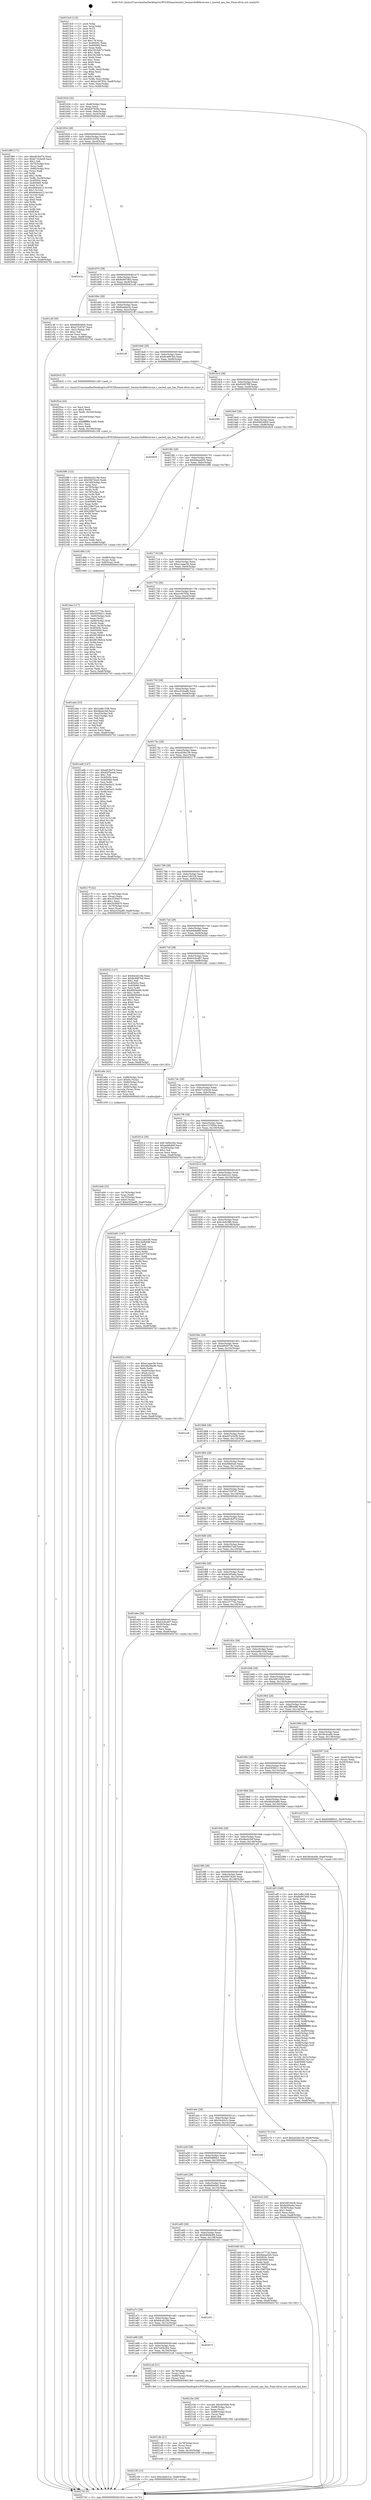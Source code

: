 digraph "0x4015c0" {
  label = "0x4015c0 (/mnt/c/Users/mathe/Desktop/tcc/POCII/binaries/extr_linuxarchx86kvmvmx.c_nested_cpu_has_Final-ollvm.out::main(0))"
  labelloc = "t"
  node[shape=record]

  Entry [label="",width=0.3,height=0.3,shape=circle,fillcolor=black,style=filled]
  "0x401634" [label="{
     0x401634 [32]\l
     | [instrs]\l
     &nbsp;&nbsp;0x401634 \<+6\>: mov -0xa8(%rbp),%eax\l
     &nbsp;&nbsp;0x40163a \<+2\>: mov %eax,%ecx\l
     &nbsp;&nbsp;0x40163c \<+6\>: sub $0x82f76c84,%ecx\l
     &nbsp;&nbsp;0x401642 \<+6\>: mov %eax,-0xbc(%rbp)\l
     &nbsp;&nbsp;0x401648 \<+6\>: mov %ecx,-0xc0(%rbp)\l
     &nbsp;&nbsp;0x40164e \<+6\>: je 0000000000401f69 \<main+0x9a9\>\l
  }"]
  "0x401f69" [label="{
     0x401f69 [171]\l
     | [instrs]\l
     &nbsp;&nbsp;0x401f69 \<+5\>: mov $0xe818cf7d,%eax\l
     &nbsp;&nbsp;0x401f6e \<+5\>: mov $0xb71b3e28,%ecx\l
     &nbsp;&nbsp;0x401f73 \<+2\>: mov $0x1,%dl\l
     &nbsp;&nbsp;0x401f75 \<+4\>: mov -0x70(%rbp),%rsi\l
     &nbsp;&nbsp;0x401f79 \<+2\>: mov (%rsi),%edi\l
     &nbsp;&nbsp;0x401f7b \<+4\>: mov -0x80(%rbp),%rsi\l
     &nbsp;&nbsp;0x401f7f \<+2\>: cmp (%rsi),%edi\l
     &nbsp;&nbsp;0x401f81 \<+4\>: setl %r8b\l
     &nbsp;&nbsp;0x401f85 \<+4\>: and $0x1,%r8b\l
     &nbsp;&nbsp;0x401f89 \<+4\>: mov %r8b,-0x29(%rbp)\l
     &nbsp;&nbsp;0x401f8d \<+7\>: mov 0x40505c,%edi\l
     &nbsp;&nbsp;0x401f94 \<+8\>: mov 0x405060,%r9d\l
     &nbsp;&nbsp;0x401f9c \<+3\>: mov %edi,%r10d\l
     &nbsp;&nbsp;0x401f9f \<+7\>: sub $0xdd4e4412,%r10d\l
     &nbsp;&nbsp;0x401fa6 \<+4\>: sub $0x1,%r10d\l
     &nbsp;&nbsp;0x401faa \<+7\>: add $0xdd4e4412,%r10d\l
     &nbsp;&nbsp;0x401fb1 \<+4\>: imul %r10d,%edi\l
     &nbsp;&nbsp;0x401fb5 \<+3\>: and $0x1,%edi\l
     &nbsp;&nbsp;0x401fb8 \<+3\>: cmp $0x0,%edi\l
     &nbsp;&nbsp;0x401fbb \<+4\>: sete %r8b\l
     &nbsp;&nbsp;0x401fbf \<+4\>: cmp $0xa,%r9d\l
     &nbsp;&nbsp;0x401fc3 \<+4\>: setl %r11b\l
     &nbsp;&nbsp;0x401fc7 \<+3\>: mov %r8b,%bl\l
     &nbsp;&nbsp;0x401fca \<+3\>: xor $0xff,%bl\l
     &nbsp;&nbsp;0x401fcd \<+3\>: mov %r11b,%r14b\l
     &nbsp;&nbsp;0x401fd0 \<+4\>: xor $0xff,%r14b\l
     &nbsp;&nbsp;0x401fd4 \<+3\>: xor $0x0,%dl\l
     &nbsp;&nbsp;0x401fd7 \<+3\>: mov %bl,%r15b\l
     &nbsp;&nbsp;0x401fda \<+4\>: and $0x0,%r15b\l
     &nbsp;&nbsp;0x401fde \<+3\>: and %dl,%r8b\l
     &nbsp;&nbsp;0x401fe1 \<+3\>: mov %r14b,%r12b\l
     &nbsp;&nbsp;0x401fe4 \<+4\>: and $0x0,%r12b\l
     &nbsp;&nbsp;0x401fe8 \<+3\>: and %dl,%r11b\l
     &nbsp;&nbsp;0x401feb \<+3\>: or %r8b,%r15b\l
     &nbsp;&nbsp;0x401fee \<+3\>: or %r11b,%r12b\l
     &nbsp;&nbsp;0x401ff1 \<+3\>: xor %r12b,%r15b\l
     &nbsp;&nbsp;0x401ff4 \<+3\>: or %r14b,%bl\l
     &nbsp;&nbsp;0x401ff7 \<+3\>: xor $0xff,%bl\l
     &nbsp;&nbsp;0x401ffa \<+3\>: or $0x0,%dl\l
     &nbsp;&nbsp;0x401ffd \<+2\>: and %dl,%bl\l
     &nbsp;&nbsp;0x401fff \<+3\>: or %bl,%r15b\l
     &nbsp;&nbsp;0x402002 \<+4\>: test $0x1,%r15b\l
     &nbsp;&nbsp;0x402006 \<+3\>: cmovne %ecx,%eax\l
     &nbsp;&nbsp;0x402009 \<+6\>: mov %eax,-0xa8(%rbp)\l
     &nbsp;&nbsp;0x40200f \<+5\>: jmp 0000000000402743 \<main+0x1183\>\l
  }"]
  "0x401654" [label="{
     0x401654 [28]\l
     | [instrs]\l
     &nbsp;&nbsp;0x401654 \<+5\>: jmp 0000000000401659 \<main+0x99\>\l
     &nbsp;&nbsp;0x401659 \<+6\>: mov -0xbc(%rbp),%eax\l
     &nbsp;&nbsp;0x40165f \<+5\>: sub $0x8351b556,%eax\l
     &nbsp;&nbsp;0x401664 \<+6\>: mov %eax,-0xc4(%rbp)\l
     &nbsp;&nbsp;0x40166a \<+6\>: je 000000000040241b \<main+0xe5b\>\l
  }"]
  Exit [label="",width=0.3,height=0.3,shape=circle,fillcolor=black,style=filled,peripheries=2]
  "0x40241b" [label="{
     0x40241b\l
  }", style=dashed]
  "0x401670" [label="{
     0x401670 [28]\l
     | [instrs]\l
     &nbsp;&nbsp;0x401670 \<+5\>: jmp 0000000000401675 \<main+0xb5\>\l
     &nbsp;&nbsp;0x401675 \<+6\>: mov -0xbc(%rbp),%eax\l
     &nbsp;&nbsp;0x40167b \<+5\>: sub $0x8a997d93,%eax\l
     &nbsp;&nbsp;0x401680 \<+6\>: mov %eax,-0xc8(%rbp)\l
     &nbsp;&nbsp;0x401686 \<+6\>: je 0000000000401c4f \<main+0x68f\>\l
  }"]
  "0x4021f0" [label="{
     0x4021f0 [15]\l
     | [instrs]\l
     &nbsp;&nbsp;0x4021f0 \<+10\>: movl $0xc4a0c2cc,-0xa8(%rbp)\l
     &nbsp;&nbsp;0x4021fa \<+5\>: jmp 0000000000402743 \<main+0x1183\>\l
  }"]
  "0x401c4f" [label="{
     0x401c4f [30]\l
     | [instrs]\l
     &nbsp;&nbsp;0x401c4f \<+5\>: mov $0x68d040e5,%eax\l
     &nbsp;&nbsp;0x401c54 \<+5\>: mov $0xe722f7d7,%ecx\l
     &nbsp;&nbsp;0x401c59 \<+3\>: mov -0x31(%rbp),%dl\l
     &nbsp;&nbsp;0x401c5c \<+3\>: test $0x1,%dl\l
     &nbsp;&nbsp;0x401c5f \<+3\>: cmovne %ecx,%eax\l
     &nbsp;&nbsp;0x401c62 \<+6\>: mov %eax,-0xa8(%rbp)\l
     &nbsp;&nbsp;0x401c68 \<+5\>: jmp 0000000000402743 \<main+0x1183\>\l
  }"]
  "0x40168c" [label="{
     0x40168c [28]\l
     | [instrs]\l
     &nbsp;&nbsp;0x40168c \<+5\>: jmp 0000000000401691 \<main+0xd1\>\l
     &nbsp;&nbsp;0x401691 \<+6\>: mov -0xbc(%rbp),%eax\l
     &nbsp;&nbsp;0x401697 \<+5\>: sub $0x8aa6a43c,%eax\l
     &nbsp;&nbsp;0x40169c \<+6\>: mov %eax,-0xcc(%rbp)\l
     &nbsp;&nbsp;0x4016a2 \<+6\>: je 00000000004021ff \<main+0xc3f\>\l
  }"]
  "0x4021db" [label="{
     0x4021db [21]\l
     | [instrs]\l
     &nbsp;&nbsp;0x4021db \<+4\>: mov -0x78(%rbp),%rcx\l
     &nbsp;&nbsp;0x4021df \<+3\>: mov (%rcx),%rcx\l
     &nbsp;&nbsp;0x4021e2 \<+3\>: mov %rcx,%rdi\l
     &nbsp;&nbsp;0x4021e5 \<+6\>: mov %eax,-0x16c(%rbp)\l
     &nbsp;&nbsp;0x4021eb \<+5\>: call 0000000000401030 \<free@plt\>\l
     | [calls]\l
     &nbsp;&nbsp;0x401030 \{1\} (unknown)\l
  }"]
  "0x4021ff" [label="{
     0x4021ff\l
  }", style=dashed]
  "0x4016a8" [label="{
     0x4016a8 [28]\l
     | [instrs]\l
     &nbsp;&nbsp;0x4016a8 \<+5\>: jmp 00000000004016ad \<main+0xed\>\l
     &nbsp;&nbsp;0x4016ad \<+6\>: mov -0xbc(%rbp),%eax\l
     &nbsp;&nbsp;0x4016b3 \<+5\>: sub $0x8c4967b4,%eax\l
     &nbsp;&nbsp;0x4016b8 \<+6\>: mov %eax,-0xd0(%rbp)\l
     &nbsp;&nbsp;0x4016be \<+6\>: je 00000000004020c5 \<main+0xb05\>\l
  }"]
  "0x4021be" [label="{
     0x4021be [29]\l
     | [instrs]\l
     &nbsp;&nbsp;0x4021be \<+10\>: movabs $0x4030d6,%rdi\l
     &nbsp;&nbsp;0x4021c8 \<+4\>: mov -0x68(%rbp),%rcx\l
     &nbsp;&nbsp;0x4021cc \<+2\>: mov %eax,(%rcx)\l
     &nbsp;&nbsp;0x4021ce \<+4\>: mov -0x68(%rbp),%rcx\l
     &nbsp;&nbsp;0x4021d2 \<+2\>: mov (%rcx),%esi\l
     &nbsp;&nbsp;0x4021d4 \<+2\>: mov $0x0,%al\l
     &nbsp;&nbsp;0x4021d6 \<+5\>: call 0000000000401040 \<printf@plt\>\l
     | [calls]\l
     &nbsp;&nbsp;0x401040 \{1\} (unknown)\l
  }"]
  "0x4020c5" [label="{
     0x4020c5 [5]\l
     | [instrs]\l
     &nbsp;&nbsp;0x4020c5 \<+5\>: call 0000000000401160 \<next_i\>\l
     | [calls]\l
     &nbsp;&nbsp;0x401160 \{1\} (/mnt/c/Users/mathe/Desktop/tcc/POCII/binaries/extr_linuxarchx86kvmvmx.c_nested_cpu_has_Final-ollvm.out::next_i)\l
  }"]
  "0x4016c4" [label="{
     0x4016c4 [28]\l
     | [instrs]\l
     &nbsp;&nbsp;0x4016c4 \<+5\>: jmp 00000000004016c9 \<main+0x109\>\l
     &nbsp;&nbsp;0x4016c9 \<+6\>: mov -0xbc(%rbp),%eax\l
     &nbsp;&nbsp;0x4016cf \<+5\>: sub $0x92d97f0f,%eax\l
     &nbsp;&nbsp;0x4016d4 \<+6\>: mov %eax,-0xd4(%rbp)\l
     &nbsp;&nbsp;0x4016da \<+6\>: je 00000000004025f4 \<main+0x1034\>\l
  }"]
  "0x401ab4" [label="{
     0x401ab4\l
  }", style=dashed]
  "0x4025f4" [label="{
     0x4025f4\l
  }", style=dashed]
  "0x4016e0" [label="{
     0x4016e0 [28]\l
     | [instrs]\l
     &nbsp;&nbsp;0x4016e0 \<+5\>: jmp 00000000004016e5 \<main+0x125\>\l
     &nbsp;&nbsp;0x4016e5 \<+6\>: mov -0xbc(%rbp),%eax\l
     &nbsp;&nbsp;0x4016eb \<+5\>: sub $0x94924959,%eax\l
     &nbsp;&nbsp;0x4016f0 \<+6\>: mov %eax,-0xd8(%rbp)\l
     &nbsp;&nbsp;0x4016f6 \<+6\>: je 00000000004026c9 \<main+0x1109\>\l
  }"]
  "0x4021a9" [label="{
     0x4021a9 [21]\l
     | [instrs]\l
     &nbsp;&nbsp;0x4021a9 \<+4\>: mov -0x78(%rbp),%rax\l
     &nbsp;&nbsp;0x4021ad \<+3\>: mov (%rax),%rdi\l
     &nbsp;&nbsp;0x4021b0 \<+7\>: mov -0x88(%rbp),%rax\l
     &nbsp;&nbsp;0x4021b7 \<+2\>: mov (%rax),%esi\l
     &nbsp;&nbsp;0x4021b9 \<+5\>: call 00000000004013b0 \<nested_cpu_has\>\l
     | [calls]\l
     &nbsp;&nbsp;0x4013b0 \{1\} (/mnt/c/Users/mathe/Desktop/tcc/POCII/binaries/extr_linuxarchx86kvmvmx.c_nested_cpu_has_Final-ollvm.out::nested_cpu_has)\l
  }"]
  "0x4026c9" [label="{
     0x4026c9\l
  }", style=dashed]
  "0x4016fc" [label="{
     0x4016fc [28]\l
     | [instrs]\l
     &nbsp;&nbsp;0x4016fc \<+5\>: jmp 0000000000401701 \<main+0x141\>\l
     &nbsp;&nbsp;0x401701 \<+6\>: mov -0xbc(%rbp),%eax\l
     &nbsp;&nbsp;0x401707 \<+5\>: sub $0x9deaa545,%eax\l
     &nbsp;&nbsp;0x40170c \<+6\>: mov %eax,-0xdc(%rbp)\l
     &nbsp;&nbsp;0x401712 \<+6\>: je 0000000000401d9b \<main+0x7db\>\l
  }"]
  "0x401a98" [label="{
     0x401a98 [28]\l
     | [instrs]\l
     &nbsp;&nbsp;0x401a98 \<+5\>: jmp 0000000000401a9d \<main+0x4dd\>\l
     &nbsp;&nbsp;0x401a9d \<+6\>: mov -0xbc(%rbp),%eax\l
     &nbsp;&nbsp;0x401aa3 \<+5\>: sub $0x7ed5b264,%eax\l
     &nbsp;&nbsp;0x401aa8 \<+6\>: mov %eax,-0x160(%rbp)\l
     &nbsp;&nbsp;0x401aae \<+6\>: je 00000000004021a9 \<main+0xbe9\>\l
  }"]
  "0x401d9b" [label="{
     0x401d9b [19]\l
     | [instrs]\l
     &nbsp;&nbsp;0x401d9b \<+7\>: mov -0x98(%rbp),%rax\l
     &nbsp;&nbsp;0x401da2 \<+3\>: mov (%rax),%rax\l
     &nbsp;&nbsp;0x401da5 \<+4\>: mov 0x8(%rax),%rdi\l
     &nbsp;&nbsp;0x401da9 \<+5\>: call 0000000000401060 \<atoi@plt\>\l
     | [calls]\l
     &nbsp;&nbsp;0x401060 \{1\} (unknown)\l
  }"]
  "0x401718" [label="{
     0x401718 [28]\l
     | [instrs]\l
     &nbsp;&nbsp;0x401718 \<+5\>: jmp 000000000040171d \<main+0x15d\>\l
     &nbsp;&nbsp;0x40171d \<+6\>: mov -0xbc(%rbp),%eax\l
     &nbsp;&nbsp;0x401723 \<+5\>: sub $0xa1aaec56,%eax\l
     &nbsp;&nbsp;0x401728 \<+6\>: mov %eax,-0xe0(%rbp)\l
     &nbsp;&nbsp;0x40172e \<+6\>: je 000000000040272c \<main+0x116c\>\l
  }"]
  "0x402673" [label="{
     0x402673\l
  }", style=dashed]
  "0x40272c" [label="{
     0x40272c\l
  }", style=dashed]
  "0x401734" [label="{
     0x401734 [28]\l
     | [instrs]\l
     &nbsp;&nbsp;0x401734 \<+5\>: jmp 0000000000401739 \<main+0x179\>\l
     &nbsp;&nbsp;0x401739 \<+6\>: mov -0xbc(%rbp),%eax\l
     &nbsp;&nbsp;0x40173f \<+5\>: sub $0xa1dd765e,%eax\l
     &nbsp;&nbsp;0x401744 \<+6\>: mov %eax,-0xe4(%rbp)\l
     &nbsp;&nbsp;0x40174a \<+6\>: je 0000000000401abe \<main+0x4fe\>\l
  }"]
  "0x401a7c" [label="{
     0x401a7c [28]\l
     | [instrs]\l
     &nbsp;&nbsp;0x401a7c \<+5\>: jmp 0000000000401a81 \<main+0x4c1\>\l
     &nbsp;&nbsp;0x401a81 \<+6\>: mov -0xbc(%rbp),%eax\l
     &nbsp;&nbsp;0x401a87 \<+5\>: sub $0x6dcd218d,%eax\l
     &nbsp;&nbsp;0x401a8c \<+6\>: mov %eax,-0x15c(%rbp)\l
     &nbsp;&nbsp;0x401a92 \<+6\>: je 0000000000402673 \<main+0x10b3\>\l
  }"]
  "0x401abe" [label="{
     0x401abe [53]\l
     | [instrs]\l
     &nbsp;&nbsp;0x401abe \<+5\>: mov $0x2a8b1508,%eax\l
     &nbsp;&nbsp;0x401ac3 \<+5\>: mov $0x4be4c3ef,%ecx\l
     &nbsp;&nbsp;0x401ac8 \<+6\>: mov -0xa2(%rbp),%dl\l
     &nbsp;&nbsp;0x401ace \<+7\>: mov -0xa1(%rbp),%sil\l
     &nbsp;&nbsp;0x401ad5 \<+3\>: mov %dl,%dil\l
     &nbsp;&nbsp;0x401ad8 \<+3\>: and %sil,%dil\l
     &nbsp;&nbsp;0x401adb \<+3\>: xor %sil,%dl\l
     &nbsp;&nbsp;0x401ade \<+3\>: or %dl,%dil\l
     &nbsp;&nbsp;0x401ae1 \<+4\>: test $0x1,%dil\l
     &nbsp;&nbsp;0x401ae5 \<+3\>: cmovne %ecx,%eax\l
     &nbsp;&nbsp;0x401ae8 \<+6\>: mov %eax,-0xa8(%rbp)\l
     &nbsp;&nbsp;0x401aee \<+5\>: jmp 0000000000402743 \<main+0x1183\>\l
  }"]
  "0x401750" [label="{
     0x401750 [28]\l
     | [instrs]\l
     &nbsp;&nbsp;0x401750 \<+5\>: jmp 0000000000401755 \<main+0x195\>\l
     &nbsp;&nbsp;0x401755 \<+6\>: mov -0xbc(%rbp),%eax\l
     &nbsp;&nbsp;0x40175b \<+5\>: sub $0xa325aaf0,%eax\l
     &nbsp;&nbsp;0x401760 \<+6\>: mov %eax,-0xe8(%rbp)\l
     &nbsp;&nbsp;0x401766 \<+6\>: je 0000000000401ed6 \<main+0x916\>\l
  }"]
  "0x402743" [label="{
     0x402743 [5]\l
     | [instrs]\l
     &nbsp;&nbsp;0x402743 \<+5\>: jmp 0000000000401634 \<main+0x74\>\l
  }"]
  "0x4015c0" [label="{
     0x4015c0 [116]\l
     | [instrs]\l
     &nbsp;&nbsp;0x4015c0 \<+1\>: push %rbp\l
     &nbsp;&nbsp;0x4015c1 \<+3\>: mov %rsp,%rbp\l
     &nbsp;&nbsp;0x4015c4 \<+2\>: push %r15\l
     &nbsp;&nbsp;0x4015c6 \<+2\>: push %r14\l
     &nbsp;&nbsp;0x4015c8 \<+2\>: push %r13\l
     &nbsp;&nbsp;0x4015ca \<+2\>: push %r12\l
     &nbsp;&nbsp;0x4015cc \<+1\>: push %rbx\l
     &nbsp;&nbsp;0x4015cd \<+7\>: sub $0x178,%rsp\l
     &nbsp;&nbsp;0x4015d4 \<+7\>: mov 0x40505c,%eax\l
     &nbsp;&nbsp;0x4015db \<+7\>: mov 0x405060,%ecx\l
     &nbsp;&nbsp;0x4015e2 \<+2\>: mov %eax,%edx\l
     &nbsp;&nbsp;0x4015e4 \<+6\>: add $0x1923db72,%edx\l
     &nbsp;&nbsp;0x4015ea \<+3\>: sub $0x1,%edx\l
     &nbsp;&nbsp;0x4015ed \<+6\>: sub $0x1923db72,%edx\l
     &nbsp;&nbsp;0x4015f3 \<+3\>: imul %edx,%eax\l
     &nbsp;&nbsp;0x4015f6 \<+3\>: and $0x1,%eax\l
     &nbsp;&nbsp;0x4015f9 \<+3\>: cmp $0x0,%eax\l
     &nbsp;&nbsp;0x4015fc \<+4\>: sete %r8b\l
     &nbsp;&nbsp;0x401600 \<+4\>: and $0x1,%r8b\l
     &nbsp;&nbsp;0x401604 \<+7\>: mov %r8b,-0xa2(%rbp)\l
     &nbsp;&nbsp;0x40160b \<+3\>: cmp $0xa,%ecx\l
     &nbsp;&nbsp;0x40160e \<+4\>: setl %r8b\l
     &nbsp;&nbsp;0x401612 \<+4\>: and $0x1,%r8b\l
     &nbsp;&nbsp;0x401616 \<+7\>: mov %r8b,-0xa1(%rbp)\l
     &nbsp;&nbsp;0x40161d \<+10\>: movl $0xa1dd765e,-0xa8(%rbp)\l
     &nbsp;&nbsp;0x401627 \<+6\>: mov %edi,-0xac(%rbp)\l
     &nbsp;&nbsp;0x40162d \<+7\>: mov %rsi,-0xb8(%rbp)\l
  }"]
  "0x401d31" [label="{
     0x401d31\l
  }", style=dashed]
  "0x401ed6" [label="{
     0x401ed6 [147]\l
     | [instrs]\l
     &nbsp;&nbsp;0x401ed6 \<+5\>: mov $0xe818cf7d,%eax\l
     &nbsp;&nbsp;0x401edb \<+5\>: mov $0x82f76c84,%ecx\l
     &nbsp;&nbsp;0x401ee0 \<+2\>: mov $0x1,%dl\l
     &nbsp;&nbsp;0x401ee2 \<+7\>: mov 0x40505c,%esi\l
     &nbsp;&nbsp;0x401ee9 \<+7\>: mov 0x405060,%edi\l
     &nbsp;&nbsp;0x401ef0 \<+3\>: mov %esi,%r8d\l
     &nbsp;&nbsp;0x401ef3 \<+7\>: sub $0x32ee5a31,%r8d\l
     &nbsp;&nbsp;0x401efa \<+4\>: sub $0x1,%r8d\l
     &nbsp;&nbsp;0x401efe \<+7\>: add $0x32ee5a31,%r8d\l
     &nbsp;&nbsp;0x401f05 \<+4\>: imul %r8d,%esi\l
     &nbsp;&nbsp;0x401f09 \<+3\>: and $0x1,%esi\l
     &nbsp;&nbsp;0x401f0c \<+3\>: cmp $0x0,%esi\l
     &nbsp;&nbsp;0x401f0f \<+4\>: sete %r9b\l
     &nbsp;&nbsp;0x401f13 \<+3\>: cmp $0xa,%edi\l
     &nbsp;&nbsp;0x401f16 \<+4\>: setl %r10b\l
     &nbsp;&nbsp;0x401f1a \<+3\>: mov %r9b,%r11b\l
     &nbsp;&nbsp;0x401f1d \<+4\>: xor $0xff,%r11b\l
     &nbsp;&nbsp;0x401f21 \<+3\>: mov %r10b,%bl\l
     &nbsp;&nbsp;0x401f24 \<+3\>: xor $0xff,%bl\l
     &nbsp;&nbsp;0x401f27 \<+3\>: xor $0x0,%dl\l
     &nbsp;&nbsp;0x401f2a \<+3\>: mov %r11b,%r14b\l
     &nbsp;&nbsp;0x401f2d \<+4\>: and $0x0,%r14b\l
     &nbsp;&nbsp;0x401f31 \<+3\>: and %dl,%r9b\l
     &nbsp;&nbsp;0x401f34 \<+3\>: mov %bl,%r15b\l
     &nbsp;&nbsp;0x401f37 \<+4\>: and $0x0,%r15b\l
     &nbsp;&nbsp;0x401f3b \<+3\>: and %dl,%r10b\l
     &nbsp;&nbsp;0x401f3e \<+3\>: or %r9b,%r14b\l
     &nbsp;&nbsp;0x401f41 \<+3\>: or %r10b,%r15b\l
     &nbsp;&nbsp;0x401f44 \<+3\>: xor %r15b,%r14b\l
     &nbsp;&nbsp;0x401f47 \<+3\>: or %bl,%r11b\l
     &nbsp;&nbsp;0x401f4a \<+4\>: xor $0xff,%r11b\l
     &nbsp;&nbsp;0x401f4e \<+3\>: or $0x0,%dl\l
     &nbsp;&nbsp;0x401f51 \<+3\>: and %dl,%r11b\l
     &nbsp;&nbsp;0x401f54 \<+3\>: or %r11b,%r14b\l
     &nbsp;&nbsp;0x401f57 \<+4\>: test $0x1,%r14b\l
     &nbsp;&nbsp;0x401f5b \<+3\>: cmovne %ecx,%eax\l
     &nbsp;&nbsp;0x401f5e \<+6\>: mov %eax,-0xa8(%rbp)\l
     &nbsp;&nbsp;0x401f64 \<+5\>: jmp 0000000000402743 \<main+0x1183\>\l
  }"]
  "0x40176c" [label="{
     0x40176c [28]\l
     | [instrs]\l
     &nbsp;&nbsp;0x40176c \<+5\>: jmp 0000000000401771 \<main+0x1b1\>\l
     &nbsp;&nbsp;0x401771 \<+6\>: mov -0xbc(%rbp),%eax\l
     &nbsp;&nbsp;0x401777 \<+5\>: sub $0xa429a138,%eax\l
     &nbsp;&nbsp;0x40177c \<+6\>: mov %eax,-0xec(%rbp)\l
     &nbsp;&nbsp;0x401782 \<+6\>: je 000000000040217f \<main+0xbbf\>\l
  }"]
  "0x4020f6" [label="{
     0x4020f6 [122]\l
     | [instrs]\l
     &nbsp;&nbsp;0x4020f6 \<+5\>: mov $0x6dcd218d,%ecx\l
     &nbsp;&nbsp;0x4020fb \<+5\>: mov $0x5067dce0,%edx\l
     &nbsp;&nbsp;0x402100 \<+6\>: mov -0x168(%rbp),%esi\l
     &nbsp;&nbsp;0x402106 \<+3\>: imul %eax,%esi\l
     &nbsp;&nbsp;0x402109 \<+4\>: mov -0x78(%rbp),%rdi\l
     &nbsp;&nbsp;0x40210d \<+3\>: mov (%rdi),%rdi\l
     &nbsp;&nbsp;0x402110 \<+4\>: mov -0x70(%rbp),%r8\l
     &nbsp;&nbsp;0x402114 \<+3\>: movslq (%r8),%r8\l
     &nbsp;&nbsp;0x402117 \<+4\>: mov %esi,(%rdi,%r8,4)\l
     &nbsp;&nbsp;0x40211b \<+7\>: mov 0x40505c,%eax\l
     &nbsp;&nbsp;0x402122 \<+7\>: mov 0x405060,%esi\l
     &nbsp;&nbsp;0x402129 \<+3\>: mov %eax,%r9d\l
     &nbsp;&nbsp;0x40212c \<+7\>: sub $0x258b75a4,%r9d\l
     &nbsp;&nbsp;0x402133 \<+4\>: sub $0x1,%r9d\l
     &nbsp;&nbsp;0x402137 \<+7\>: add $0x258b75a4,%r9d\l
     &nbsp;&nbsp;0x40213e \<+4\>: imul %r9d,%eax\l
     &nbsp;&nbsp;0x402142 \<+3\>: and $0x1,%eax\l
     &nbsp;&nbsp;0x402145 \<+3\>: cmp $0x0,%eax\l
     &nbsp;&nbsp;0x402148 \<+4\>: sete %r10b\l
     &nbsp;&nbsp;0x40214c \<+3\>: cmp $0xa,%esi\l
     &nbsp;&nbsp;0x40214f \<+4\>: setl %r11b\l
     &nbsp;&nbsp;0x402153 \<+3\>: mov %r10b,%bl\l
     &nbsp;&nbsp;0x402156 \<+3\>: and %r11b,%bl\l
     &nbsp;&nbsp;0x402159 \<+3\>: xor %r11b,%r10b\l
     &nbsp;&nbsp;0x40215c \<+3\>: or %r10b,%bl\l
     &nbsp;&nbsp;0x40215f \<+3\>: test $0x1,%bl\l
     &nbsp;&nbsp;0x402162 \<+3\>: cmovne %edx,%ecx\l
     &nbsp;&nbsp;0x402165 \<+6\>: mov %ecx,-0xa8(%rbp)\l
     &nbsp;&nbsp;0x40216b \<+5\>: jmp 0000000000402743 \<main+0x1183\>\l
  }"]
  "0x40217f" [label="{
     0x40217f [42]\l
     | [instrs]\l
     &nbsp;&nbsp;0x40217f \<+4\>: mov -0x70(%rbp),%rax\l
     &nbsp;&nbsp;0x402183 \<+2\>: mov (%rax),%ecx\l
     &nbsp;&nbsp;0x402185 \<+6\>: add $0x353f4d70,%ecx\l
     &nbsp;&nbsp;0x40218b \<+3\>: add $0x1,%ecx\l
     &nbsp;&nbsp;0x40218e \<+6\>: sub $0x353f4d70,%ecx\l
     &nbsp;&nbsp;0x402194 \<+4\>: mov -0x70(%rbp),%rax\l
     &nbsp;&nbsp;0x402198 \<+2\>: mov %ecx,(%rax)\l
     &nbsp;&nbsp;0x40219a \<+10\>: movl $0xa325aaf0,-0xa8(%rbp)\l
     &nbsp;&nbsp;0x4021a4 \<+5\>: jmp 0000000000402743 \<main+0x1183\>\l
  }"]
  "0x401788" [label="{
     0x401788 [28]\l
     | [instrs]\l
     &nbsp;&nbsp;0x401788 \<+5\>: jmp 000000000040178d \<main+0x1cd\>\l
     &nbsp;&nbsp;0x40178d \<+6\>: mov -0xbc(%rbp),%eax\l
     &nbsp;&nbsp;0x401793 \<+5\>: sub $0xa7c801f5,%eax\l
     &nbsp;&nbsp;0x401798 \<+6\>: mov %eax,-0xf0(%rbp)\l
     &nbsp;&nbsp;0x40179e \<+6\>: je 000000000040226a \<main+0xcaa\>\l
  }"]
  "0x4020ca" [label="{
     0x4020ca [44]\l
     | [instrs]\l
     &nbsp;&nbsp;0x4020ca \<+2\>: xor %ecx,%ecx\l
     &nbsp;&nbsp;0x4020cc \<+5\>: mov $0x2,%edx\l
     &nbsp;&nbsp;0x4020d1 \<+6\>: mov %edx,-0x164(%rbp)\l
     &nbsp;&nbsp;0x4020d7 \<+1\>: cltd\l
     &nbsp;&nbsp;0x4020d8 \<+6\>: mov -0x164(%rbp),%esi\l
     &nbsp;&nbsp;0x4020de \<+2\>: idiv %esi\l
     &nbsp;&nbsp;0x4020e0 \<+6\>: imul $0xfffffffe,%edx,%edx\l
     &nbsp;&nbsp;0x4020e6 \<+3\>: sub $0x1,%ecx\l
     &nbsp;&nbsp;0x4020e9 \<+2\>: sub %ecx,%edx\l
     &nbsp;&nbsp;0x4020eb \<+6\>: mov %edx,-0x168(%rbp)\l
     &nbsp;&nbsp;0x4020f1 \<+5\>: call 0000000000401160 \<next_i\>\l
     | [calls]\l
     &nbsp;&nbsp;0x401160 \{1\} (/mnt/c/Users/mathe/Desktop/tcc/POCII/binaries/extr_linuxarchx86kvmvmx.c_nested_cpu_has_Final-ollvm.out::next_i)\l
  }"]
  "0x40226a" [label="{
     0x40226a\l
  }", style=dashed]
  "0x4017a4" [label="{
     0x4017a4 [28]\l
     | [instrs]\l
     &nbsp;&nbsp;0x4017a4 \<+5\>: jmp 00000000004017a9 \<main+0x1e9\>\l
     &nbsp;&nbsp;0x4017a9 \<+6\>: mov -0xbc(%rbp),%eax\l
     &nbsp;&nbsp;0x4017af \<+5\>: sub $0xaeb8e86f,%eax\l
     &nbsp;&nbsp;0x4017b4 \<+6\>: mov %eax,-0xf4(%rbp)\l
     &nbsp;&nbsp;0x4017ba \<+6\>: je 0000000000402032 \<main+0xa72\>\l
  }"]
  "0x401eb6" [label="{
     0x401eb6 [32]\l
     | [instrs]\l
     &nbsp;&nbsp;0x401eb6 \<+4\>: mov -0x78(%rbp),%rdi\l
     &nbsp;&nbsp;0x401eba \<+3\>: mov %rax,(%rdi)\l
     &nbsp;&nbsp;0x401ebd \<+4\>: mov -0x70(%rbp),%rax\l
     &nbsp;&nbsp;0x401ec1 \<+6\>: movl $0x0,(%rax)\l
     &nbsp;&nbsp;0x401ec7 \<+10\>: movl $0xa325aaf0,-0xa8(%rbp)\l
     &nbsp;&nbsp;0x401ed1 \<+5\>: jmp 0000000000402743 \<main+0x1183\>\l
  }"]
  "0x402032" [label="{
     0x402032 [147]\l
     | [instrs]\l
     &nbsp;&nbsp;0x402032 \<+5\>: mov $0x6dcd218d,%eax\l
     &nbsp;&nbsp;0x402037 \<+5\>: mov $0x8c4967b4,%ecx\l
     &nbsp;&nbsp;0x40203c \<+2\>: mov $0x1,%dl\l
     &nbsp;&nbsp;0x40203e \<+7\>: mov 0x40505c,%esi\l
     &nbsp;&nbsp;0x402045 \<+7\>: mov 0x405060,%edi\l
     &nbsp;&nbsp;0x40204c \<+3\>: mov %esi,%r8d\l
     &nbsp;&nbsp;0x40204f \<+7\>: add $0x8f45be60,%r8d\l
     &nbsp;&nbsp;0x402056 \<+4\>: sub $0x1,%r8d\l
     &nbsp;&nbsp;0x40205a \<+7\>: sub $0x8f45be60,%r8d\l
     &nbsp;&nbsp;0x402061 \<+4\>: imul %r8d,%esi\l
     &nbsp;&nbsp;0x402065 \<+3\>: and $0x1,%esi\l
     &nbsp;&nbsp;0x402068 \<+3\>: cmp $0x0,%esi\l
     &nbsp;&nbsp;0x40206b \<+4\>: sete %r9b\l
     &nbsp;&nbsp;0x40206f \<+3\>: cmp $0xa,%edi\l
     &nbsp;&nbsp;0x402072 \<+4\>: setl %r10b\l
     &nbsp;&nbsp;0x402076 \<+3\>: mov %r9b,%r11b\l
     &nbsp;&nbsp;0x402079 \<+4\>: xor $0xff,%r11b\l
     &nbsp;&nbsp;0x40207d \<+3\>: mov %r10b,%bl\l
     &nbsp;&nbsp;0x402080 \<+3\>: xor $0xff,%bl\l
     &nbsp;&nbsp;0x402083 \<+3\>: xor $0x1,%dl\l
     &nbsp;&nbsp;0x402086 \<+3\>: mov %r11b,%r14b\l
     &nbsp;&nbsp;0x402089 \<+4\>: and $0xff,%r14b\l
     &nbsp;&nbsp;0x40208d \<+3\>: and %dl,%r9b\l
     &nbsp;&nbsp;0x402090 \<+3\>: mov %bl,%r15b\l
     &nbsp;&nbsp;0x402093 \<+4\>: and $0xff,%r15b\l
     &nbsp;&nbsp;0x402097 \<+3\>: and %dl,%r10b\l
     &nbsp;&nbsp;0x40209a \<+3\>: or %r9b,%r14b\l
     &nbsp;&nbsp;0x40209d \<+3\>: or %r10b,%r15b\l
     &nbsp;&nbsp;0x4020a0 \<+3\>: xor %r15b,%r14b\l
     &nbsp;&nbsp;0x4020a3 \<+3\>: or %bl,%r11b\l
     &nbsp;&nbsp;0x4020a6 \<+4\>: xor $0xff,%r11b\l
     &nbsp;&nbsp;0x4020aa \<+3\>: or $0x1,%dl\l
     &nbsp;&nbsp;0x4020ad \<+3\>: and %dl,%r11b\l
     &nbsp;&nbsp;0x4020b0 \<+3\>: or %r11b,%r14b\l
     &nbsp;&nbsp;0x4020b3 \<+4\>: test $0x1,%r14b\l
     &nbsp;&nbsp;0x4020b7 \<+3\>: cmovne %ecx,%eax\l
     &nbsp;&nbsp;0x4020ba \<+6\>: mov %eax,-0xa8(%rbp)\l
     &nbsp;&nbsp;0x4020c0 \<+5\>: jmp 0000000000402743 \<main+0x1183\>\l
  }"]
  "0x4017c0" [label="{
     0x4017c0 [28]\l
     | [instrs]\l
     &nbsp;&nbsp;0x4017c0 \<+5\>: jmp 00000000004017c5 \<main+0x205\>\l
     &nbsp;&nbsp;0x4017c5 \<+6\>: mov -0xbc(%rbp),%eax\l
     &nbsp;&nbsp;0x4017cb \<+5\>: sub $0xb3cbcd07,%eax\l
     &nbsp;&nbsp;0x4017d0 \<+6\>: mov %eax,-0xf8(%rbp)\l
     &nbsp;&nbsp;0x4017d6 \<+6\>: je 0000000000401e8c \<main+0x8cc\>\l
  }"]
  "0x401dae" [label="{
     0x401dae [117]\l
     | [instrs]\l
     &nbsp;&nbsp;0x401dae \<+5\>: mov $0x10777dc,%ecx\l
     &nbsp;&nbsp;0x401db3 \<+5\>: mov $0x43f3fd11,%edx\l
     &nbsp;&nbsp;0x401db8 \<+7\>: mov -0x90(%rbp),%rdi\l
     &nbsp;&nbsp;0x401dbf \<+2\>: mov %eax,(%rdi)\l
     &nbsp;&nbsp;0x401dc1 \<+7\>: mov -0x90(%rbp),%rdi\l
     &nbsp;&nbsp;0x401dc8 \<+2\>: mov (%rdi),%eax\l
     &nbsp;&nbsp;0x401dca \<+3\>: mov %eax,-0x30(%rbp)\l
     &nbsp;&nbsp;0x401dcd \<+7\>: mov 0x40505c,%eax\l
     &nbsp;&nbsp;0x401dd4 \<+7\>: mov 0x405060,%esi\l
     &nbsp;&nbsp;0x401ddb \<+3\>: mov %eax,%r8d\l
     &nbsp;&nbsp;0x401dde \<+7\>: sub $0x9619b0c4,%r8d\l
     &nbsp;&nbsp;0x401de5 \<+4\>: sub $0x1,%r8d\l
     &nbsp;&nbsp;0x401de9 \<+7\>: add $0x9619b0c4,%r8d\l
     &nbsp;&nbsp;0x401df0 \<+4\>: imul %r8d,%eax\l
     &nbsp;&nbsp;0x401df4 \<+3\>: and $0x1,%eax\l
     &nbsp;&nbsp;0x401df7 \<+3\>: cmp $0x0,%eax\l
     &nbsp;&nbsp;0x401dfa \<+4\>: sete %r9b\l
     &nbsp;&nbsp;0x401dfe \<+3\>: cmp $0xa,%esi\l
     &nbsp;&nbsp;0x401e01 \<+4\>: setl %r10b\l
     &nbsp;&nbsp;0x401e05 \<+3\>: mov %r9b,%r11b\l
     &nbsp;&nbsp;0x401e08 \<+3\>: and %r10b,%r11b\l
     &nbsp;&nbsp;0x401e0b \<+3\>: xor %r10b,%r9b\l
     &nbsp;&nbsp;0x401e0e \<+3\>: or %r9b,%r11b\l
     &nbsp;&nbsp;0x401e11 \<+4\>: test $0x1,%r11b\l
     &nbsp;&nbsp;0x401e15 \<+3\>: cmovne %edx,%ecx\l
     &nbsp;&nbsp;0x401e18 \<+6\>: mov %ecx,-0xa8(%rbp)\l
     &nbsp;&nbsp;0x401e1e \<+5\>: jmp 0000000000402743 \<main+0x1183\>\l
  }"]
  "0x401e8c" [label="{
     0x401e8c [42]\l
     | [instrs]\l
     &nbsp;&nbsp;0x401e8c \<+7\>: mov -0x88(%rbp),%rax\l
     &nbsp;&nbsp;0x401e93 \<+6\>: movl $0x64,(%rax)\l
     &nbsp;&nbsp;0x401e99 \<+4\>: mov -0x80(%rbp),%rax\l
     &nbsp;&nbsp;0x401e9d \<+6\>: movl $0x1,(%rax)\l
     &nbsp;&nbsp;0x401ea3 \<+4\>: mov -0x80(%rbp),%rax\l
     &nbsp;&nbsp;0x401ea7 \<+3\>: movslq (%rax),%rax\l
     &nbsp;&nbsp;0x401eaa \<+4\>: shl $0x2,%rax\l
     &nbsp;&nbsp;0x401eae \<+3\>: mov %rax,%rdi\l
     &nbsp;&nbsp;0x401eb1 \<+5\>: call 0000000000401050 \<malloc@plt\>\l
     | [calls]\l
     &nbsp;&nbsp;0x401050 \{1\} (unknown)\l
  }"]
  "0x4017dc" [label="{
     0x4017dc [28]\l
     | [instrs]\l
     &nbsp;&nbsp;0x4017dc \<+5\>: jmp 00000000004017e1 \<main+0x221\>\l
     &nbsp;&nbsp;0x4017e1 \<+6\>: mov -0xbc(%rbp),%eax\l
     &nbsp;&nbsp;0x4017e7 \<+5\>: sub $0xb71b3e28,%eax\l
     &nbsp;&nbsp;0x4017ec \<+6\>: mov %eax,-0xfc(%rbp)\l
     &nbsp;&nbsp;0x4017f2 \<+6\>: je 0000000000402014 \<main+0xa54\>\l
  }"]
  "0x401a60" [label="{
     0x401a60 [28]\l
     | [instrs]\l
     &nbsp;&nbsp;0x401a60 \<+5\>: jmp 0000000000401a65 \<main+0x4a5\>\l
     &nbsp;&nbsp;0x401a65 \<+6\>: mov -0xbc(%rbp),%eax\l
     &nbsp;&nbsp;0x401a6b \<+5\>: sub $0x6d848c88,%eax\l
     &nbsp;&nbsp;0x401a70 \<+6\>: mov %eax,-0x158(%rbp)\l
     &nbsp;&nbsp;0x401a76 \<+6\>: je 0000000000401d31 \<main+0x771\>\l
  }"]
  "0x402014" [label="{
     0x402014 [30]\l
     | [instrs]\l
     &nbsp;&nbsp;0x402014 \<+5\>: mov $0x7ed5b264,%eax\l
     &nbsp;&nbsp;0x402019 \<+5\>: mov $0xaeb8e86f,%ecx\l
     &nbsp;&nbsp;0x40201e \<+3\>: mov -0x29(%rbp),%dl\l
     &nbsp;&nbsp;0x402021 \<+3\>: test $0x1,%dl\l
     &nbsp;&nbsp;0x402024 \<+3\>: cmovne %ecx,%eax\l
     &nbsp;&nbsp;0x402027 \<+6\>: mov %eax,-0xa8(%rbp)\l
     &nbsp;&nbsp;0x40202d \<+5\>: jmp 0000000000402743 \<main+0x1183\>\l
  }"]
  "0x4017f8" [label="{
     0x4017f8 [28]\l
     | [instrs]\l
     &nbsp;&nbsp;0x4017f8 \<+5\>: jmp 00000000004017fd \<main+0x23d\>\l
     &nbsp;&nbsp;0x4017fd \<+6\>: mov -0xbc(%rbp),%eax\l
     &nbsp;&nbsp;0x401803 \<+5\>: sub $0xc127650e,%eax\l
     &nbsp;&nbsp;0x401808 \<+6\>: mov %eax,-0x100(%rbp)\l
     &nbsp;&nbsp;0x40180e \<+6\>: je 00000000004022fd \<main+0xd3d\>\l
  }"]
  "0x401d40" [label="{
     0x401d40 [91]\l
     | [instrs]\l
     &nbsp;&nbsp;0x401d40 \<+5\>: mov $0x10777dc,%eax\l
     &nbsp;&nbsp;0x401d45 \<+5\>: mov $0x9deaa545,%ecx\l
     &nbsp;&nbsp;0x401d4a \<+7\>: mov 0x40505c,%edx\l
     &nbsp;&nbsp;0x401d51 \<+7\>: mov 0x405060,%esi\l
     &nbsp;&nbsp;0x401d58 \<+2\>: mov %edx,%edi\l
     &nbsp;&nbsp;0x401d5a \<+6\>: add $0x199f7f28,%edi\l
     &nbsp;&nbsp;0x401d60 \<+3\>: sub $0x1,%edi\l
     &nbsp;&nbsp;0x401d63 \<+6\>: sub $0x199f7f28,%edi\l
     &nbsp;&nbsp;0x401d69 \<+3\>: imul %edi,%edx\l
     &nbsp;&nbsp;0x401d6c \<+3\>: and $0x1,%edx\l
     &nbsp;&nbsp;0x401d6f \<+3\>: cmp $0x0,%edx\l
     &nbsp;&nbsp;0x401d72 \<+4\>: sete %r8b\l
     &nbsp;&nbsp;0x401d76 \<+3\>: cmp $0xa,%esi\l
     &nbsp;&nbsp;0x401d79 \<+4\>: setl %r9b\l
     &nbsp;&nbsp;0x401d7d \<+3\>: mov %r8b,%r10b\l
     &nbsp;&nbsp;0x401d80 \<+3\>: and %r9b,%r10b\l
     &nbsp;&nbsp;0x401d83 \<+3\>: xor %r9b,%r8b\l
     &nbsp;&nbsp;0x401d86 \<+3\>: or %r8b,%r10b\l
     &nbsp;&nbsp;0x401d89 \<+4\>: test $0x1,%r10b\l
     &nbsp;&nbsp;0x401d8d \<+3\>: cmovne %ecx,%eax\l
     &nbsp;&nbsp;0x401d90 \<+6\>: mov %eax,-0xa8(%rbp)\l
     &nbsp;&nbsp;0x401d96 \<+5\>: jmp 0000000000402743 \<main+0x1183\>\l
  }"]
  "0x4022fd" [label="{
     0x4022fd\l
  }", style=dashed]
  "0x401814" [label="{
     0x401814 [28]\l
     | [instrs]\l
     &nbsp;&nbsp;0x401814 \<+5\>: jmp 0000000000401819 \<main+0x259\>\l
     &nbsp;&nbsp;0x401819 \<+6\>: mov -0xbc(%rbp),%eax\l
     &nbsp;&nbsp;0x40181f \<+5\>: sub $0xc4a0c2cc,%eax\l
     &nbsp;&nbsp;0x401824 \<+6\>: mov %eax,-0x104(%rbp)\l
     &nbsp;&nbsp;0x40182a \<+6\>: je 0000000000402491 \<main+0xed1\>\l
  }"]
  "0x401a44" [label="{
     0x401a44 [28]\l
     | [instrs]\l
     &nbsp;&nbsp;0x401a44 \<+5\>: jmp 0000000000401a49 \<main+0x489\>\l
     &nbsp;&nbsp;0x401a49 \<+6\>: mov -0xbc(%rbp),%eax\l
     &nbsp;&nbsp;0x401a4f \<+5\>: sub $0x68d040e5,%eax\l
     &nbsp;&nbsp;0x401a54 \<+6\>: mov %eax,-0x154(%rbp)\l
     &nbsp;&nbsp;0x401a5a \<+6\>: je 0000000000401d40 \<main+0x780\>\l
  }"]
  "0x402491" [label="{
     0x402491 [147]\l
     | [instrs]\l
     &nbsp;&nbsp;0x402491 \<+5\>: mov $0xa1aaec56,%eax\l
     &nbsp;&nbsp;0x402496 \<+5\>: mov $0xc4e8cfd8,%ecx\l
     &nbsp;&nbsp;0x40249b \<+2\>: mov $0x1,%dl\l
     &nbsp;&nbsp;0x40249d \<+7\>: mov 0x40505c,%esi\l
     &nbsp;&nbsp;0x4024a4 \<+7\>: mov 0x405060,%edi\l
     &nbsp;&nbsp;0x4024ab \<+3\>: mov %esi,%r8d\l
     &nbsp;&nbsp;0x4024ae \<+7\>: sub $0xa243753f,%r8d\l
     &nbsp;&nbsp;0x4024b5 \<+4\>: sub $0x1,%r8d\l
     &nbsp;&nbsp;0x4024b9 \<+7\>: add $0xa243753f,%r8d\l
     &nbsp;&nbsp;0x4024c0 \<+4\>: imul %r8d,%esi\l
     &nbsp;&nbsp;0x4024c4 \<+3\>: and $0x1,%esi\l
     &nbsp;&nbsp;0x4024c7 \<+3\>: cmp $0x0,%esi\l
     &nbsp;&nbsp;0x4024ca \<+4\>: sete %r9b\l
     &nbsp;&nbsp;0x4024ce \<+3\>: cmp $0xa,%edi\l
     &nbsp;&nbsp;0x4024d1 \<+4\>: setl %r10b\l
     &nbsp;&nbsp;0x4024d5 \<+3\>: mov %r9b,%r11b\l
     &nbsp;&nbsp;0x4024d8 \<+4\>: xor $0xff,%r11b\l
     &nbsp;&nbsp;0x4024dc \<+3\>: mov %r10b,%bl\l
     &nbsp;&nbsp;0x4024df \<+3\>: xor $0xff,%bl\l
     &nbsp;&nbsp;0x4024e2 \<+3\>: xor $0x1,%dl\l
     &nbsp;&nbsp;0x4024e5 \<+3\>: mov %r11b,%r14b\l
     &nbsp;&nbsp;0x4024e8 \<+4\>: and $0xff,%r14b\l
     &nbsp;&nbsp;0x4024ec \<+3\>: and %dl,%r9b\l
     &nbsp;&nbsp;0x4024ef \<+3\>: mov %bl,%r15b\l
     &nbsp;&nbsp;0x4024f2 \<+4\>: and $0xff,%r15b\l
     &nbsp;&nbsp;0x4024f6 \<+3\>: and %dl,%r10b\l
     &nbsp;&nbsp;0x4024f9 \<+3\>: or %r9b,%r14b\l
     &nbsp;&nbsp;0x4024fc \<+3\>: or %r10b,%r15b\l
     &nbsp;&nbsp;0x4024ff \<+3\>: xor %r15b,%r14b\l
     &nbsp;&nbsp;0x402502 \<+3\>: or %bl,%r11b\l
     &nbsp;&nbsp;0x402505 \<+4\>: xor $0xff,%r11b\l
     &nbsp;&nbsp;0x402509 \<+3\>: or $0x1,%dl\l
     &nbsp;&nbsp;0x40250c \<+3\>: and %dl,%r11b\l
     &nbsp;&nbsp;0x40250f \<+3\>: or %r11b,%r14b\l
     &nbsp;&nbsp;0x402512 \<+4\>: test $0x1,%r14b\l
     &nbsp;&nbsp;0x402516 \<+3\>: cmovne %ecx,%eax\l
     &nbsp;&nbsp;0x402519 \<+6\>: mov %eax,-0xa8(%rbp)\l
     &nbsp;&nbsp;0x40251f \<+5\>: jmp 0000000000402743 \<main+0x1183\>\l
  }"]
  "0x401830" [label="{
     0x401830 [28]\l
     | [instrs]\l
     &nbsp;&nbsp;0x401830 \<+5\>: jmp 0000000000401835 \<main+0x275\>\l
     &nbsp;&nbsp;0x401835 \<+6\>: mov -0xbc(%rbp),%eax\l
     &nbsp;&nbsp;0x40183b \<+5\>: sub $0xc4e8cfd8,%eax\l
     &nbsp;&nbsp;0x401840 \<+6\>: mov %eax,-0x108(%rbp)\l
     &nbsp;&nbsp;0x401846 \<+6\>: je 0000000000402524 \<main+0xf64\>\l
  }"]
  "0x401e32" [label="{
     0x401e32 [30]\l
     | [instrs]\l
     &nbsp;&nbsp;0x401e32 \<+5\>: mov $0x2d910438,%eax\l
     &nbsp;&nbsp;0x401e37 \<+5\>: mov $0xfa265a6a,%ecx\l
     &nbsp;&nbsp;0x401e3c \<+3\>: mov -0x30(%rbp),%edx\l
     &nbsp;&nbsp;0x401e3f \<+3\>: cmp $0x1,%edx\l
     &nbsp;&nbsp;0x401e42 \<+3\>: cmovl %ecx,%eax\l
     &nbsp;&nbsp;0x401e45 \<+6\>: mov %eax,-0xa8(%rbp)\l
     &nbsp;&nbsp;0x401e4b \<+5\>: jmp 0000000000402743 \<main+0x1183\>\l
  }"]
  "0x402524" [label="{
     0x402524 [100]\l
     | [instrs]\l
     &nbsp;&nbsp;0x402524 \<+5\>: mov $0xa1aaec56,%eax\l
     &nbsp;&nbsp;0x402529 \<+5\>: mov $0x46a56a86,%ecx\l
     &nbsp;&nbsp;0x40252e \<+2\>: xor %edx,%edx\l
     &nbsp;&nbsp;0x402530 \<+7\>: mov -0xa0(%rbp),%rsi\l
     &nbsp;&nbsp;0x402537 \<+6\>: movl $0x0,(%rsi)\l
     &nbsp;&nbsp;0x40253d \<+7\>: mov 0x40505c,%edi\l
     &nbsp;&nbsp;0x402544 \<+8\>: mov 0x405060,%r8d\l
     &nbsp;&nbsp;0x40254c \<+3\>: sub $0x1,%edx\l
     &nbsp;&nbsp;0x40254f \<+3\>: mov %edi,%r9d\l
     &nbsp;&nbsp;0x402552 \<+3\>: add %edx,%r9d\l
     &nbsp;&nbsp;0x402555 \<+4\>: imul %r9d,%edi\l
     &nbsp;&nbsp;0x402559 \<+3\>: and $0x1,%edi\l
     &nbsp;&nbsp;0x40255c \<+3\>: cmp $0x0,%edi\l
     &nbsp;&nbsp;0x40255f \<+4\>: sete %r10b\l
     &nbsp;&nbsp;0x402563 \<+4\>: cmp $0xa,%r8d\l
     &nbsp;&nbsp;0x402567 \<+4\>: setl %r11b\l
     &nbsp;&nbsp;0x40256b \<+3\>: mov %r10b,%bl\l
     &nbsp;&nbsp;0x40256e \<+3\>: and %r11b,%bl\l
     &nbsp;&nbsp;0x402571 \<+3\>: xor %r11b,%r10b\l
     &nbsp;&nbsp;0x402574 \<+3\>: or %r10b,%bl\l
     &nbsp;&nbsp;0x402577 \<+3\>: test $0x1,%bl\l
     &nbsp;&nbsp;0x40257a \<+3\>: cmovne %ecx,%eax\l
     &nbsp;&nbsp;0x40257d \<+6\>: mov %eax,-0xa8(%rbp)\l
     &nbsp;&nbsp;0x402583 \<+5\>: jmp 0000000000402743 \<main+0x1183\>\l
  }"]
  "0x40184c" [label="{
     0x40184c [28]\l
     | [instrs]\l
     &nbsp;&nbsp;0x40184c \<+5\>: jmp 0000000000401851 \<main+0x291\>\l
     &nbsp;&nbsp;0x401851 \<+6\>: mov -0xbc(%rbp),%eax\l
     &nbsp;&nbsp;0x401857 \<+5\>: sub $0xdd659738,%eax\l
     &nbsp;&nbsp;0x40185c \<+6\>: mov %eax,-0x10c(%rbp)\l
     &nbsp;&nbsp;0x401862 \<+6\>: je 0000000000401cc8 \<main+0x708\>\l
  }"]
  "0x401a28" [label="{
     0x401a28 [28]\l
     | [instrs]\l
     &nbsp;&nbsp;0x401a28 \<+5\>: jmp 0000000000401a2d \<main+0x46d\>\l
     &nbsp;&nbsp;0x401a2d \<+6\>: mov -0xbc(%rbp),%eax\l
     &nbsp;&nbsp;0x401a33 \<+5\>: sub $0x65d880c1,%eax\l
     &nbsp;&nbsp;0x401a38 \<+6\>: mov %eax,-0x150(%rbp)\l
     &nbsp;&nbsp;0x401a3e \<+6\>: je 0000000000401e32 \<main+0x872\>\l
  }"]
  "0x401cc8" [label="{
     0x401cc8\l
  }", style=dashed]
  "0x401868" [label="{
     0x401868 [28]\l
     | [instrs]\l
     &nbsp;&nbsp;0x401868 \<+5\>: jmp 000000000040186d \<main+0x2ad\>\l
     &nbsp;&nbsp;0x40186d \<+6\>: mov -0xbc(%rbp),%eax\l
     &nbsp;&nbsp;0x401873 \<+5\>: sub $0xdd7e3438,%eax\l
     &nbsp;&nbsp;0x401878 \<+6\>: mov %eax,-0x110(%rbp)\l
     &nbsp;&nbsp;0x40187e \<+6\>: je 000000000040247d \<main+0xebd\>\l
  }"]
  "0x402246" [label="{
     0x402246\l
  }", style=dashed]
  "0x40247d" [label="{
     0x40247d\l
  }", style=dashed]
  "0x401884" [label="{
     0x401884 [28]\l
     | [instrs]\l
     &nbsp;&nbsp;0x401884 \<+5\>: jmp 0000000000401889 \<main+0x2c9\>\l
     &nbsp;&nbsp;0x401889 \<+6\>: mov -0xbc(%rbp),%eax\l
     &nbsp;&nbsp;0x40188f \<+5\>: sub $0xe68efca0,%eax\l
     &nbsp;&nbsp;0x401894 \<+6\>: mov %eax,-0x114(%rbp)\l
     &nbsp;&nbsp;0x40189a \<+6\>: je 000000000040246e \<main+0xeae\>\l
  }"]
  "0x401a0c" [label="{
     0x401a0c [28]\l
     | [instrs]\l
     &nbsp;&nbsp;0x401a0c \<+5\>: jmp 0000000000401a11 \<main+0x451\>\l
     &nbsp;&nbsp;0x401a11 \<+6\>: mov -0xbc(%rbp),%eax\l
     &nbsp;&nbsp;0x401a17 \<+5\>: sub $0x54cfcb1c,%eax\l
     &nbsp;&nbsp;0x401a1c \<+6\>: mov %eax,-0x14c(%rbp)\l
     &nbsp;&nbsp;0x401a22 \<+6\>: je 0000000000402246 \<main+0xc86\>\l
  }"]
  "0x40246e" [label="{
     0x40246e\l
  }", style=dashed]
  "0x4018a0" [label="{
     0x4018a0 [28]\l
     | [instrs]\l
     &nbsp;&nbsp;0x4018a0 \<+5\>: jmp 00000000004018a5 \<main+0x2e5\>\l
     &nbsp;&nbsp;0x4018a5 \<+6\>: mov -0xbc(%rbp),%eax\l
     &nbsp;&nbsp;0x4018ab \<+5\>: sub $0xe722f7d7,%eax\l
     &nbsp;&nbsp;0x4018b0 \<+6\>: mov %eax,-0x118(%rbp)\l
     &nbsp;&nbsp;0x4018b6 \<+6\>: je 0000000000401c6d \<main+0x6ad\>\l
  }"]
  "0x402170" [label="{
     0x402170 [15]\l
     | [instrs]\l
     &nbsp;&nbsp;0x402170 \<+10\>: movl $0xa429a138,-0xa8(%rbp)\l
     &nbsp;&nbsp;0x40217a \<+5\>: jmp 0000000000402743 \<main+0x1183\>\l
  }"]
  "0x401c6d" [label="{
     0x401c6d\l
  }", style=dashed]
  "0x4018bc" [label="{
     0x4018bc [28]\l
     | [instrs]\l
     &nbsp;&nbsp;0x4018bc \<+5\>: jmp 00000000004018c1 \<main+0x301\>\l
     &nbsp;&nbsp;0x4018c1 \<+6\>: mov -0xbc(%rbp),%eax\l
     &nbsp;&nbsp;0x4018c7 \<+5\>: sub $0xe818cf7d,%eax\l
     &nbsp;&nbsp;0x4018cc \<+6\>: mov %eax,-0x11c(%rbp)\l
     &nbsp;&nbsp;0x4018d2 \<+6\>: je 000000000040264e \<main+0x108e\>\l
  }"]
  "0x4019f0" [label="{
     0x4019f0 [28]\l
     | [instrs]\l
     &nbsp;&nbsp;0x4019f0 \<+5\>: jmp 00000000004019f5 \<main+0x435\>\l
     &nbsp;&nbsp;0x4019f5 \<+6\>: mov -0xbc(%rbp),%eax\l
     &nbsp;&nbsp;0x4019fb \<+5\>: sub $0x5067dce0,%eax\l
     &nbsp;&nbsp;0x401a00 \<+6\>: mov %eax,-0x148(%rbp)\l
     &nbsp;&nbsp;0x401a06 \<+6\>: je 0000000000402170 \<main+0xbb0\>\l
  }"]
  "0x40264e" [label="{
     0x40264e\l
  }", style=dashed]
  "0x4018d8" [label="{
     0x4018d8 [28]\l
     | [instrs]\l
     &nbsp;&nbsp;0x4018d8 \<+5\>: jmp 00000000004018dd \<main+0x31d\>\l
     &nbsp;&nbsp;0x4018dd \<+6\>: mov -0xbc(%rbp),%eax\l
     &nbsp;&nbsp;0x4018e3 \<+5\>: sub $0xf6b57eef,%eax\l
     &nbsp;&nbsp;0x4018e8 \<+6\>: mov %eax,-0x120(%rbp)\l
     &nbsp;&nbsp;0x4018ee \<+6\>: je 00000000004023f1 \<main+0xe31\>\l
  }"]
  "0x401af3" [label="{
     0x401af3 [348]\l
     | [instrs]\l
     &nbsp;&nbsp;0x401af3 \<+5\>: mov $0x2a8b1508,%eax\l
     &nbsp;&nbsp;0x401af8 \<+5\>: mov $0x8a997d93,%ecx\l
     &nbsp;&nbsp;0x401afd \<+2\>: xor %edx,%edx\l
     &nbsp;&nbsp;0x401aff \<+3\>: mov %rsp,%rsi\l
     &nbsp;&nbsp;0x401b02 \<+4\>: add $0xfffffffffffffff0,%rsi\l
     &nbsp;&nbsp;0x401b06 \<+3\>: mov %rsi,%rsp\l
     &nbsp;&nbsp;0x401b09 \<+7\>: mov %rsi,-0xa0(%rbp)\l
     &nbsp;&nbsp;0x401b10 \<+3\>: mov %rsp,%rsi\l
     &nbsp;&nbsp;0x401b13 \<+4\>: add $0xfffffffffffffff0,%rsi\l
     &nbsp;&nbsp;0x401b17 \<+3\>: mov %rsi,%rsp\l
     &nbsp;&nbsp;0x401b1a \<+3\>: mov %rsp,%rdi\l
     &nbsp;&nbsp;0x401b1d \<+4\>: add $0xfffffffffffffff0,%rdi\l
     &nbsp;&nbsp;0x401b21 \<+3\>: mov %rdi,%rsp\l
     &nbsp;&nbsp;0x401b24 \<+7\>: mov %rdi,-0x98(%rbp)\l
     &nbsp;&nbsp;0x401b2b \<+3\>: mov %rsp,%rdi\l
     &nbsp;&nbsp;0x401b2e \<+4\>: add $0xfffffffffffffff0,%rdi\l
     &nbsp;&nbsp;0x401b32 \<+3\>: mov %rdi,%rsp\l
     &nbsp;&nbsp;0x401b35 \<+7\>: mov %rdi,-0x90(%rbp)\l
     &nbsp;&nbsp;0x401b3c \<+3\>: mov %rsp,%rdi\l
     &nbsp;&nbsp;0x401b3f \<+4\>: add $0xfffffffffffffff0,%rdi\l
     &nbsp;&nbsp;0x401b43 \<+3\>: mov %rdi,%rsp\l
     &nbsp;&nbsp;0x401b46 \<+7\>: mov %rdi,-0x88(%rbp)\l
     &nbsp;&nbsp;0x401b4d \<+3\>: mov %rsp,%rdi\l
     &nbsp;&nbsp;0x401b50 \<+4\>: add $0xfffffffffffffff0,%rdi\l
     &nbsp;&nbsp;0x401b54 \<+3\>: mov %rdi,%rsp\l
     &nbsp;&nbsp;0x401b57 \<+4\>: mov %rdi,-0x80(%rbp)\l
     &nbsp;&nbsp;0x401b5b \<+3\>: mov %rsp,%rdi\l
     &nbsp;&nbsp;0x401b5e \<+4\>: add $0xfffffffffffffff0,%rdi\l
     &nbsp;&nbsp;0x401b62 \<+3\>: mov %rdi,%rsp\l
     &nbsp;&nbsp;0x401b65 \<+4\>: mov %rdi,-0x78(%rbp)\l
     &nbsp;&nbsp;0x401b69 \<+3\>: mov %rsp,%rdi\l
     &nbsp;&nbsp;0x401b6c \<+4\>: add $0xfffffffffffffff0,%rdi\l
     &nbsp;&nbsp;0x401b70 \<+3\>: mov %rdi,%rsp\l
     &nbsp;&nbsp;0x401b73 \<+4\>: mov %rdi,-0x70(%rbp)\l
     &nbsp;&nbsp;0x401b77 \<+3\>: mov %rsp,%rdi\l
     &nbsp;&nbsp;0x401b7a \<+4\>: add $0xfffffffffffffff0,%rdi\l
     &nbsp;&nbsp;0x401b7e \<+3\>: mov %rdi,%rsp\l
     &nbsp;&nbsp;0x401b81 \<+4\>: mov %rdi,-0x68(%rbp)\l
     &nbsp;&nbsp;0x401b85 \<+3\>: mov %rsp,%rdi\l
     &nbsp;&nbsp;0x401b88 \<+4\>: add $0xfffffffffffffff0,%rdi\l
     &nbsp;&nbsp;0x401b8c \<+3\>: mov %rdi,%rsp\l
     &nbsp;&nbsp;0x401b8f \<+4\>: mov %rdi,-0x60(%rbp)\l
     &nbsp;&nbsp;0x401b93 \<+3\>: mov %rsp,%rdi\l
     &nbsp;&nbsp;0x401b96 \<+4\>: add $0xfffffffffffffff0,%rdi\l
     &nbsp;&nbsp;0x401b9a \<+3\>: mov %rdi,%rsp\l
     &nbsp;&nbsp;0x401b9d \<+4\>: mov %rdi,-0x58(%rbp)\l
     &nbsp;&nbsp;0x401ba1 \<+3\>: mov %rsp,%rdi\l
     &nbsp;&nbsp;0x401ba4 \<+4\>: add $0xfffffffffffffff0,%rdi\l
     &nbsp;&nbsp;0x401ba8 \<+3\>: mov %rdi,%rsp\l
     &nbsp;&nbsp;0x401bab \<+4\>: mov %rdi,-0x50(%rbp)\l
     &nbsp;&nbsp;0x401baf \<+3\>: mov %rsp,%rdi\l
     &nbsp;&nbsp;0x401bb2 \<+4\>: add $0xfffffffffffffff0,%rdi\l
     &nbsp;&nbsp;0x401bb6 \<+3\>: mov %rdi,%rsp\l
     &nbsp;&nbsp;0x401bb9 \<+4\>: mov %rdi,-0x48(%rbp)\l
     &nbsp;&nbsp;0x401bbd \<+3\>: mov %rsp,%rdi\l
     &nbsp;&nbsp;0x401bc0 \<+4\>: add $0xfffffffffffffff0,%rdi\l
     &nbsp;&nbsp;0x401bc4 \<+3\>: mov %rdi,%rsp\l
     &nbsp;&nbsp;0x401bc7 \<+4\>: mov %rdi,-0x40(%rbp)\l
     &nbsp;&nbsp;0x401bcb \<+7\>: mov -0xa0(%rbp),%rdi\l
     &nbsp;&nbsp;0x401bd2 \<+6\>: movl $0x0,(%rdi)\l
     &nbsp;&nbsp;0x401bd8 \<+7\>: mov -0xac(%rbp),%r8d\l
     &nbsp;&nbsp;0x401bdf \<+3\>: mov %r8d,(%rsi)\l
     &nbsp;&nbsp;0x401be2 \<+7\>: mov -0x98(%rbp),%rdi\l
     &nbsp;&nbsp;0x401be9 \<+7\>: mov -0xb8(%rbp),%r9\l
     &nbsp;&nbsp;0x401bf0 \<+3\>: mov %r9,(%rdi)\l
     &nbsp;&nbsp;0x401bf3 \<+3\>: cmpl $0x2,(%rsi)\l
     &nbsp;&nbsp;0x401bf6 \<+4\>: setne %r10b\l
     &nbsp;&nbsp;0x401bfa \<+4\>: and $0x1,%r10b\l
     &nbsp;&nbsp;0x401bfe \<+4\>: mov %r10b,-0x31(%rbp)\l
     &nbsp;&nbsp;0x401c02 \<+8\>: mov 0x40505c,%r11d\l
     &nbsp;&nbsp;0x401c0a \<+7\>: mov 0x405060,%ebx\l
     &nbsp;&nbsp;0x401c11 \<+3\>: sub $0x1,%edx\l
     &nbsp;&nbsp;0x401c14 \<+3\>: mov %r11d,%r14d\l
     &nbsp;&nbsp;0x401c17 \<+3\>: add %edx,%r14d\l
     &nbsp;&nbsp;0x401c1a \<+4\>: imul %r14d,%r11d\l
     &nbsp;&nbsp;0x401c1e \<+4\>: and $0x1,%r11d\l
     &nbsp;&nbsp;0x401c22 \<+4\>: cmp $0x0,%r11d\l
     &nbsp;&nbsp;0x401c26 \<+4\>: sete %r10b\l
     &nbsp;&nbsp;0x401c2a \<+3\>: cmp $0xa,%ebx\l
     &nbsp;&nbsp;0x401c2d \<+4\>: setl %r15b\l
     &nbsp;&nbsp;0x401c31 \<+3\>: mov %r10b,%r12b\l
     &nbsp;&nbsp;0x401c34 \<+3\>: and %r15b,%r12b\l
     &nbsp;&nbsp;0x401c37 \<+3\>: xor %r15b,%r10b\l
     &nbsp;&nbsp;0x401c3a \<+3\>: or %r10b,%r12b\l
     &nbsp;&nbsp;0x401c3d \<+4\>: test $0x1,%r12b\l
     &nbsp;&nbsp;0x401c41 \<+3\>: cmovne %ecx,%eax\l
     &nbsp;&nbsp;0x401c44 \<+6\>: mov %eax,-0xa8(%rbp)\l
     &nbsp;&nbsp;0x401c4a \<+5\>: jmp 0000000000402743 \<main+0x1183\>\l
  }"]
  "0x4023f1" [label="{
     0x4023f1\l
  }", style=dashed]
  "0x4018f4" [label="{
     0x4018f4 [28]\l
     | [instrs]\l
     &nbsp;&nbsp;0x4018f4 \<+5\>: jmp 00000000004018f9 \<main+0x339\>\l
     &nbsp;&nbsp;0x4018f9 \<+6\>: mov -0xbc(%rbp),%eax\l
     &nbsp;&nbsp;0x4018ff \<+5\>: sub $0xfa265a6a,%eax\l
     &nbsp;&nbsp;0x401904 \<+6\>: mov %eax,-0x124(%rbp)\l
     &nbsp;&nbsp;0x40190a \<+6\>: je 0000000000401e6e \<main+0x8ae\>\l
  }"]
  "0x4019d4" [label="{
     0x4019d4 [28]\l
     | [instrs]\l
     &nbsp;&nbsp;0x4019d4 \<+5\>: jmp 00000000004019d9 \<main+0x419\>\l
     &nbsp;&nbsp;0x4019d9 \<+6\>: mov -0xbc(%rbp),%eax\l
     &nbsp;&nbsp;0x4019df \<+5\>: sub $0x4be4c3ef,%eax\l
     &nbsp;&nbsp;0x4019e4 \<+6\>: mov %eax,-0x144(%rbp)\l
     &nbsp;&nbsp;0x4019ea \<+6\>: je 0000000000401af3 \<main+0x533\>\l
  }"]
  "0x401e6e" [label="{
     0x401e6e [30]\l
     | [instrs]\l
     &nbsp;&nbsp;0x401e6e \<+5\>: mov $0xe68efca0,%eax\l
     &nbsp;&nbsp;0x401e73 \<+5\>: mov $0xb3cbcd07,%ecx\l
     &nbsp;&nbsp;0x401e78 \<+3\>: mov -0x30(%rbp),%edx\l
     &nbsp;&nbsp;0x401e7b \<+3\>: cmp $0x0,%edx\l
     &nbsp;&nbsp;0x401e7e \<+3\>: cmove %ecx,%eax\l
     &nbsp;&nbsp;0x401e81 \<+6\>: mov %eax,-0xa8(%rbp)\l
     &nbsp;&nbsp;0x401e87 \<+5\>: jmp 0000000000402743 \<main+0x1183\>\l
  }"]
  "0x401910" [label="{
     0x401910 [28]\l
     | [instrs]\l
     &nbsp;&nbsp;0x401910 \<+5\>: jmp 0000000000401915 \<main+0x355\>\l
     &nbsp;&nbsp;0x401915 \<+6\>: mov -0xbc(%rbp),%eax\l
     &nbsp;&nbsp;0x40191b \<+5\>: sub $0x10777dc,%eax\l
     &nbsp;&nbsp;0x401920 \<+6\>: mov %eax,-0x128(%rbp)\l
     &nbsp;&nbsp;0x401926 \<+6\>: je 0000000000402615 \<main+0x1055\>\l
  }"]
  "0x402588" [label="{
     0x402588 [15]\l
     | [instrs]\l
     &nbsp;&nbsp;0x402588 \<+10\>: movl $0x36cdca0b,-0xa8(%rbp)\l
     &nbsp;&nbsp;0x402592 \<+5\>: jmp 0000000000402743 \<main+0x1183\>\l
  }"]
  "0x402615" [label="{
     0x402615\l
  }", style=dashed]
  "0x40192c" [label="{
     0x40192c [28]\l
     | [instrs]\l
     &nbsp;&nbsp;0x40192c \<+5\>: jmp 0000000000401931 \<main+0x371\>\l
     &nbsp;&nbsp;0x401931 \<+6\>: mov -0xbc(%rbp),%eax\l
     &nbsp;&nbsp;0x401937 \<+5\>: sub $0x2a8b1508,%eax\l
     &nbsp;&nbsp;0x40193c \<+6\>: mov %eax,-0x12c(%rbp)\l
     &nbsp;&nbsp;0x401942 \<+6\>: je 00000000004025af \<main+0xfef\>\l
  }"]
  "0x4019b8" [label="{
     0x4019b8 [28]\l
     | [instrs]\l
     &nbsp;&nbsp;0x4019b8 \<+5\>: jmp 00000000004019bd \<main+0x3fd\>\l
     &nbsp;&nbsp;0x4019bd \<+6\>: mov -0xbc(%rbp),%eax\l
     &nbsp;&nbsp;0x4019c3 \<+5\>: sub $0x46a56a86,%eax\l
     &nbsp;&nbsp;0x4019c8 \<+6\>: mov %eax,-0x140(%rbp)\l
     &nbsp;&nbsp;0x4019ce \<+6\>: je 0000000000402588 \<main+0xfc8\>\l
  }"]
  "0x4025af" [label="{
     0x4025af\l
  }", style=dashed]
  "0x401948" [label="{
     0x401948 [28]\l
     | [instrs]\l
     &nbsp;&nbsp;0x401948 \<+5\>: jmp 000000000040194d \<main+0x38d\>\l
     &nbsp;&nbsp;0x40194d \<+6\>: mov -0xbc(%rbp),%eax\l
     &nbsp;&nbsp;0x401953 \<+5\>: sub $0x2d910438,%eax\l
     &nbsp;&nbsp;0x401958 \<+6\>: mov %eax,-0x130(%rbp)\l
     &nbsp;&nbsp;0x40195e \<+6\>: je 0000000000401e50 \<main+0x890\>\l
  }"]
  "0x401e23" [label="{
     0x401e23 [15]\l
     | [instrs]\l
     &nbsp;&nbsp;0x401e23 \<+10\>: movl $0x65d880c1,-0xa8(%rbp)\l
     &nbsp;&nbsp;0x401e2d \<+5\>: jmp 0000000000402743 \<main+0x1183\>\l
  }"]
  "0x401e50" [label="{
     0x401e50\l
  }", style=dashed]
  "0x401964" [label="{
     0x401964 [28]\l
     | [instrs]\l
     &nbsp;&nbsp;0x401964 \<+5\>: jmp 0000000000401969 \<main+0x3a9\>\l
     &nbsp;&nbsp;0x401969 \<+6\>: mov -0xbc(%rbp),%eax\l
     &nbsp;&nbsp;0x40196f \<+5\>: sub $0x2ff8cb86,%eax\l
     &nbsp;&nbsp;0x401974 \<+6\>: mov %eax,-0x134(%rbp)\l
     &nbsp;&nbsp;0x40197a \<+6\>: je 00000000004023e2 \<main+0xe22\>\l
  }"]
  "0x40199c" [label="{
     0x40199c [28]\l
     | [instrs]\l
     &nbsp;&nbsp;0x40199c \<+5\>: jmp 00000000004019a1 \<main+0x3e1\>\l
     &nbsp;&nbsp;0x4019a1 \<+6\>: mov -0xbc(%rbp),%eax\l
     &nbsp;&nbsp;0x4019a7 \<+5\>: sub $0x43f3fd11,%eax\l
     &nbsp;&nbsp;0x4019ac \<+6\>: mov %eax,-0x13c(%rbp)\l
     &nbsp;&nbsp;0x4019b2 \<+6\>: je 0000000000401e23 \<main+0x863\>\l
  }"]
  "0x4023e2" [label="{
     0x4023e2\l
  }", style=dashed]
  "0x401980" [label="{
     0x401980 [28]\l
     | [instrs]\l
     &nbsp;&nbsp;0x401980 \<+5\>: jmp 0000000000401985 \<main+0x3c5\>\l
     &nbsp;&nbsp;0x401985 \<+6\>: mov -0xbc(%rbp),%eax\l
     &nbsp;&nbsp;0x40198b \<+5\>: sub $0x36cdca0b,%eax\l
     &nbsp;&nbsp;0x401990 \<+6\>: mov %eax,-0x138(%rbp)\l
     &nbsp;&nbsp;0x401996 \<+6\>: je 0000000000402597 \<main+0xfd7\>\l
  }"]
  "0x402597" [label="{
     0x402597 [24]\l
     | [instrs]\l
     &nbsp;&nbsp;0x402597 \<+7\>: mov -0xa0(%rbp),%rax\l
     &nbsp;&nbsp;0x40259e \<+2\>: mov (%rax),%eax\l
     &nbsp;&nbsp;0x4025a0 \<+4\>: lea -0x28(%rbp),%rsp\l
     &nbsp;&nbsp;0x4025a4 \<+1\>: pop %rbx\l
     &nbsp;&nbsp;0x4025a5 \<+2\>: pop %r12\l
     &nbsp;&nbsp;0x4025a7 \<+2\>: pop %r13\l
     &nbsp;&nbsp;0x4025a9 \<+2\>: pop %r14\l
     &nbsp;&nbsp;0x4025ab \<+2\>: pop %r15\l
     &nbsp;&nbsp;0x4025ad \<+1\>: pop %rbp\l
     &nbsp;&nbsp;0x4025ae \<+1\>: ret\l
  }"]
  Entry -> "0x4015c0" [label=" 1"]
  "0x401634" -> "0x401f69" [label=" 2"]
  "0x401634" -> "0x401654" [label=" 22"]
  "0x402597" -> Exit [label=" 1"]
  "0x401654" -> "0x40241b" [label=" 0"]
  "0x401654" -> "0x401670" [label=" 22"]
  "0x402588" -> "0x402743" [label=" 1"]
  "0x401670" -> "0x401c4f" [label=" 1"]
  "0x401670" -> "0x40168c" [label=" 21"]
  "0x402524" -> "0x402743" [label=" 1"]
  "0x40168c" -> "0x4021ff" [label=" 0"]
  "0x40168c" -> "0x4016a8" [label=" 21"]
  "0x402491" -> "0x402743" [label=" 1"]
  "0x4016a8" -> "0x4020c5" [label=" 1"]
  "0x4016a8" -> "0x4016c4" [label=" 20"]
  "0x4021f0" -> "0x402743" [label=" 1"]
  "0x4016c4" -> "0x4025f4" [label=" 0"]
  "0x4016c4" -> "0x4016e0" [label=" 20"]
  "0x4021db" -> "0x4021f0" [label=" 1"]
  "0x4016e0" -> "0x4026c9" [label=" 0"]
  "0x4016e0" -> "0x4016fc" [label=" 20"]
  "0x4021be" -> "0x4021db" [label=" 1"]
  "0x4016fc" -> "0x401d9b" [label=" 1"]
  "0x4016fc" -> "0x401718" [label=" 19"]
  "0x401a98" -> "0x401ab4" [label=" 0"]
  "0x401718" -> "0x40272c" [label=" 0"]
  "0x401718" -> "0x401734" [label=" 19"]
  "0x401a98" -> "0x4021a9" [label=" 1"]
  "0x401734" -> "0x401abe" [label=" 1"]
  "0x401734" -> "0x401750" [label=" 18"]
  "0x401abe" -> "0x402743" [label=" 1"]
  "0x4015c0" -> "0x401634" [label=" 1"]
  "0x402743" -> "0x401634" [label=" 23"]
  "0x401a7c" -> "0x401a98" [label=" 1"]
  "0x401750" -> "0x401ed6" [label=" 2"]
  "0x401750" -> "0x40176c" [label=" 16"]
  "0x401a7c" -> "0x402673" [label=" 0"]
  "0x40176c" -> "0x40217f" [label=" 1"]
  "0x40176c" -> "0x401788" [label=" 15"]
  "0x401a60" -> "0x401a7c" [label=" 1"]
  "0x401788" -> "0x40226a" [label=" 0"]
  "0x401788" -> "0x4017a4" [label=" 15"]
  "0x401a60" -> "0x401d31" [label=" 0"]
  "0x4017a4" -> "0x402032" [label=" 1"]
  "0x4017a4" -> "0x4017c0" [label=" 14"]
  "0x4021a9" -> "0x4021be" [label=" 1"]
  "0x4017c0" -> "0x401e8c" [label=" 1"]
  "0x4017c0" -> "0x4017dc" [label=" 13"]
  "0x40217f" -> "0x402743" [label=" 1"]
  "0x4017dc" -> "0x402014" [label=" 2"]
  "0x4017dc" -> "0x4017f8" [label=" 11"]
  "0x402170" -> "0x402743" [label=" 1"]
  "0x4017f8" -> "0x4022fd" [label=" 0"]
  "0x4017f8" -> "0x401814" [label=" 11"]
  "0x4020f6" -> "0x402743" [label=" 1"]
  "0x401814" -> "0x402491" [label=" 1"]
  "0x401814" -> "0x401830" [label=" 10"]
  "0x4020c5" -> "0x4020ca" [label=" 1"]
  "0x401830" -> "0x402524" [label=" 1"]
  "0x401830" -> "0x40184c" [label=" 9"]
  "0x402032" -> "0x402743" [label=" 1"]
  "0x40184c" -> "0x401cc8" [label=" 0"]
  "0x40184c" -> "0x401868" [label=" 9"]
  "0x401f69" -> "0x402743" [label=" 2"]
  "0x401868" -> "0x40247d" [label=" 0"]
  "0x401868" -> "0x401884" [label=" 9"]
  "0x401ed6" -> "0x402743" [label=" 2"]
  "0x401884" -> "0x40246e" [label=" 0"]
  "0x401884" -> "0x4018a0" [label=" 9"]
  "0x401e8c" -> "0x401eb6" [label=" 1"]
  "0x4018a0" -> "0x401c6d" [label=" 0"]
  "0x4018a0" -> "0x4018bc" [label=" 9"]
  "0x401e6e" -> "0x402743" [label=" 1"]
  "0x4018bc" -> "0x40264e" [label=" 0"]
  "0x4018bc" -> "0x4018d8" [label=" 9"]
  "0x401dae" -> "0x402743" [label=" 1"]
  "0x4018d8" -> "0x4023f1" [label=" 0"]
  "0x4018d8" -> "0x4018f4" [label=" 9"]
  "0x401d9b" -> "0x401dae" [label=" 1"]
  "0x4018f4" -> "0x401e6e" [label=" 1"]
  "0x4018f4" -> "0x401910" [label=" 8"]
  "0x401a44" -> "0x401a60" [label=" 1"]
  "0x401910" -> "0x402615" [label=" 0"]
  "0x401910" -> "0x40192c" [label=" 8"]
  "0x401a44" -> "0x401d40" [label=" 1"]
  "0x40192c" -> "0x4025af" [label=" 0"]
  "0x40192c" -> "0x401948" [label=" 8"]
  "0x401a28" -> "0x401a44" [label=" 2"]
  "0x401948" -> "0x401e50" [label=" 0"]
  "0x401948" -> "0x401964" [label=" 8"]
  "0x401a28" -> "0x401e32" [label=" 1"]
  "0x401964" -> "0x4023e2" [label=" 0"]
  "0x401964" -> "0x401980" [label=" 8"]
  "0x401a0c" -> "0x401a28" [label=" 3"]
  "0x401980" -> "0x402597" [label=" 1"]
  "0x401980" -> "0x40199c" [label=" 7"]
  "0x402014" -> "0x402743" [label=" 2"]
  "0x40199c" -> "0x401e23" [label=" 1"]
  "0x40199c" -> "0x4019b8" [label=" 6"]
  "0x4020ca" -> "0x4020f6" [label=" 1"]
  "0x4019b8" -> "0x402588" [label=" 1"]
  "0x4019b8" -> "0x4019d4" [label=" 5"]
  "0x401d40" -> "0x402743" [label=" 1"]
  "0x4019d4" -> "0x401af3" [label=" 1"]
  "0x4019d4" -> "0x4019f0" [label=" 4"]
  "0x401e23" -> "0x402743" [label=" 1"]
  "0x401af3" -> "0x402743" [label=" 1"]
  "0x401c4f" -> "0x402743" [label=" 1"]
  "0x401e32" -> "0x402743" [label=" 1"]
  "0x4019f0" -> "0x402170" [label=" 1"]
  "0x4019f0" -> "0x401a0c" [label=" 3"]
  "0x401eb6" -> "0x402743" [label=" 1"]
  "0x401a0c" -> "0x402246" [label=" 0"]
}
